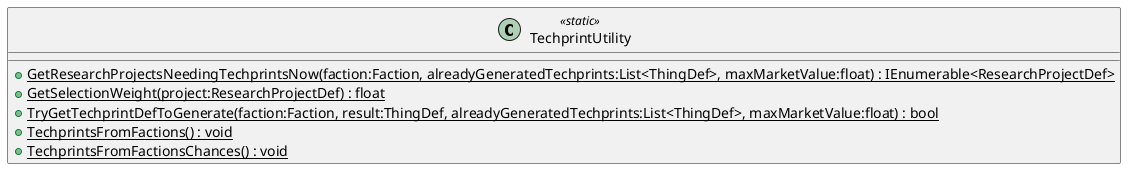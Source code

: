 @startuml
class TechprintUtility <<static>> {
    + {static} GetResearchProjectsNeedingTechprintsNow(faction:Faction, alreadyGeneratedTechprints:List<ThingDef>, maxMarketValue:float) : IEnumerable<ResearchProjectDef>
    + {static} GetSelectionWeight(project:ResearchProjectDef) : float
    + {static} TryGetTechprintDefToGenerate(faction:Faction, result:ThingDef, alreadyGeneratedTechprints:List<ThingDef>, maxMarketValue:float) : bool
    + {static} TechprintsFromFactions() : void
    + {static} TechprintsFromFactionsChances() : void
}
@enduml
